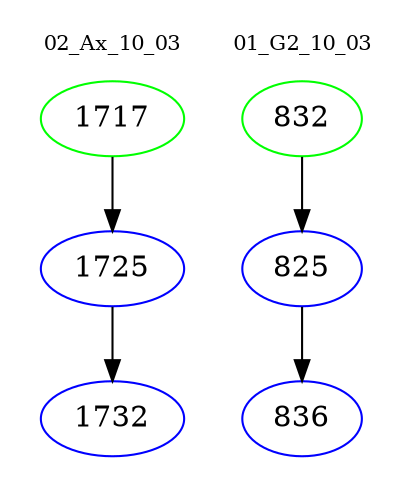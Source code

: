 digraph{
subgraph cluster_0 {
color = white
label = "02_Ax_10_03";
fontsize=10;
T0_1717 [label="1717", color="green"]
T0_1717 -> T0_1725 [color="black"]
T0_1725 [label="1725", color="blue"]
T0_1725 -> T0_1732 [color="black"]
T0_1732 [label="1732", color="blue"]
}
subgraph cluster_1 {
color = white
label = "01_G2_10_03";
fontsize=10;
T1_832 [label="832", color="green"]
T1_832 -> T1_825 [color="black"]
T1_825 [label="825", color="blue"]
T1_825 -> T1_836 [color="black"]
T1_836 [label="836", color="blue"]
}
}
